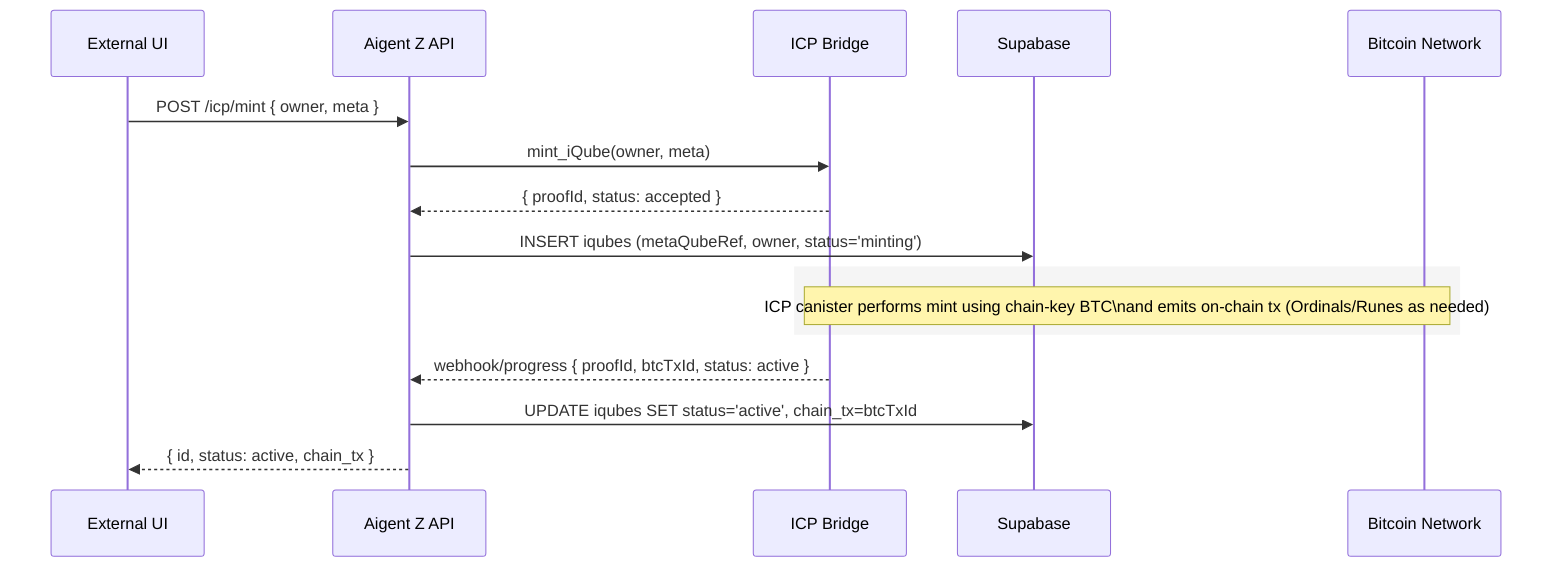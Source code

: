 sequenceDiagram
  participant UI as External UI
  participant API as Aigent Z API
  participant ICP as ICP Bridge
  participant DB as Supabase
  participant BTC as Bitcoin Network

  UI->>API: POST /icp/mint { owner, meta }
  API->>ICP: mint_iQube(owner, meta)
  ICP-->>API: { proofId, status: accepted }
  API->>DB: INSERT iqubes (metaQubeRef, owner, status='minting')
  rect rgb(245,245,245)
    Note over ICP,BTC: ICP canister performs mint using chain-key BTC\nand emits on-chain tx (Ordinals/Runes as needed)
  end
  ICP-->>API: webhook/progress { proofId, btcTxId, status: active }
  API->>DB: UPDATE iqubes SET status='active', chain_tx=btcTxId
  API-->>UI: { id, status: active, chain_tx }